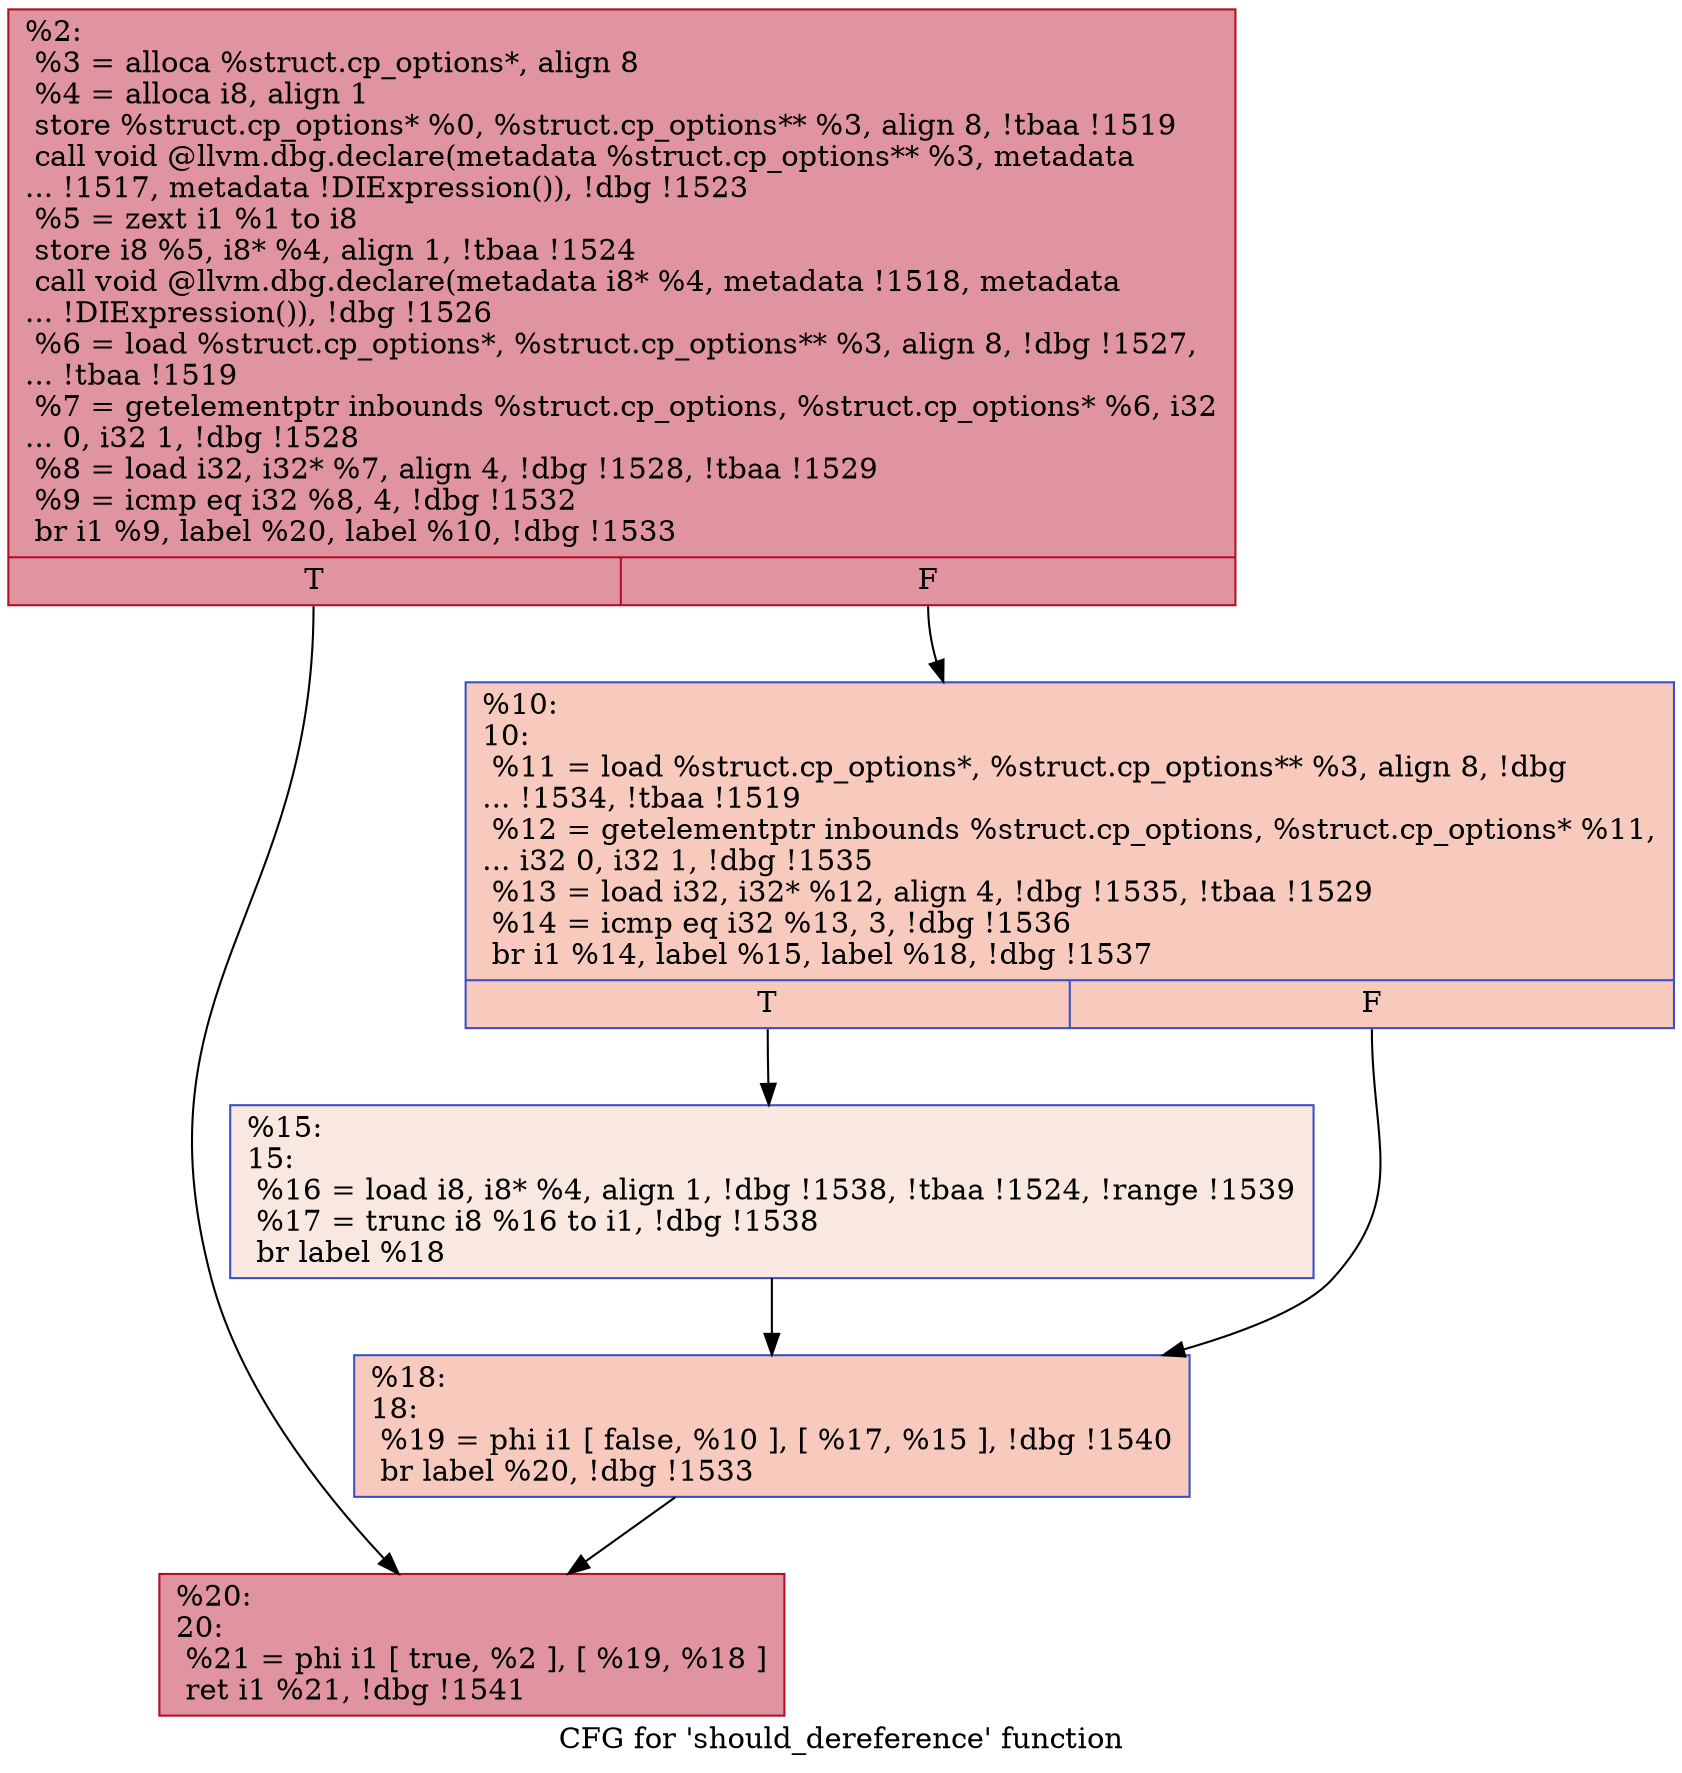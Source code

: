 digraph "CFG for 'should_dereference' function" {
	label="CFG for 'should_dereference' function";

	Node0xd60fa0 [shape=record,color="#b70d28ff", style=filled, fillcolor="#b70d2870",label="{%2:\l  %3 = alloca %struct.cp_options*, align 8\l  %4 = alloca i8, align 1\l  store %struct.cp_options* %0, %struct.cp_options** %3, align 8, !tbaa !1519\l  call void @llvm.dbg.declare(metadata %struct.cp_options** %3, metadata\l... !1517, metadata !DIExpression()), !dbg !1523\l  %5 = zext i1 %1 to i8\l  store i8 %5, i8* %4, align 1, !tbaa !1524\l  call void @llvm.dbg.declare(metadata i8* %4, metadata !1518, metadata\l... !DIExpression()), !dbg !1526\l  %6 = load %struct.cp_options*, %struct.cp_options** %3, align 8, !dbg !1527,\l... !tbaa !1519\l  %7 = getelementptr inbounds %struct.cp_options, %struct.cp_options* %6, i32\l... 0, i32 1, !dbg !1528\l  %8 = load i32, i32* %7, align 4, !dbg !1528, !tbaa !1529\l  %9 = icmp eq i32 %8, 4, !dbg !1532\l  br i1 %9, label %20, label %10, !dbg !1533\l|{<s0>T|<s1>F}}"];
	Node0xd60fa0:s0 -> Node0xccdf90;
	Node0xd60fa0:s1 -> Node0xccdea0;
	Node0xccdea0 [shape=record,color="#3d50c3ff", style=filled, fillcolor="#ef886b70",label="{%10:\l10:                                               \l  %11 = load %struct.cp_options*, %struct.cp_options** %3, align 8, !dbg\l... !1534, !tbaa !1519\l  %12 = getelementptr inbounds %struct.cp_options, %struct.cp_options* %11,\l... i32 0, i32 1, !dbg !1535\l  %13 = load i32, i32* %12, align 4, !dbg !1535, !tbaa !1529\l  %14 = icmp eq i32 %13, 3, !dbg !1536\l  br i1 %14, label %15, label %18, !dbg !1537\l|{<s0>T|<s1>F}}"];
	Node0xccdea0:s0 -> Node0xccdef0;
	Node0xccdea0:s1 -> Node0xccdf40;
	Node0xccdef0 [shape=record,color="#3d50c3ff", style=filled, fillcolor="#f1ccb870",label="{%15:\l15:                                               \l  %16 = load i8, i8* %4, align 1, !dbg !1538, !tbaa !1524, !range !1539\l  %17 = trunc i8 %16 to i1, !dbg !1538\l  br label %18\l}"];
	Node0xccdef0 -> Node0xccdf40;
	Node0xccdf40 [shape=record,color="#3d50c3ff", style=filled, fillcolor="#ef886b70",label="{%18:\l18:                                               \l  %19 = phi i1 [ false, %10 ], [ %17, %15 ], !dbg !1540\l  br label %20, !dbg !1533\l}"];
	Node0xccdf40 -> Node0xccdf90;
	Node0xccdf90 [shape=record,color="#b70d28ff", style=filled, fillcolor="#b70d2870",label="{%20:\l20:                                               \l  %21 = phi i1 [ true, %2 ], [ %19, %18 ]\l  ret i1 %21, !dbg !1541\l}"];
}

